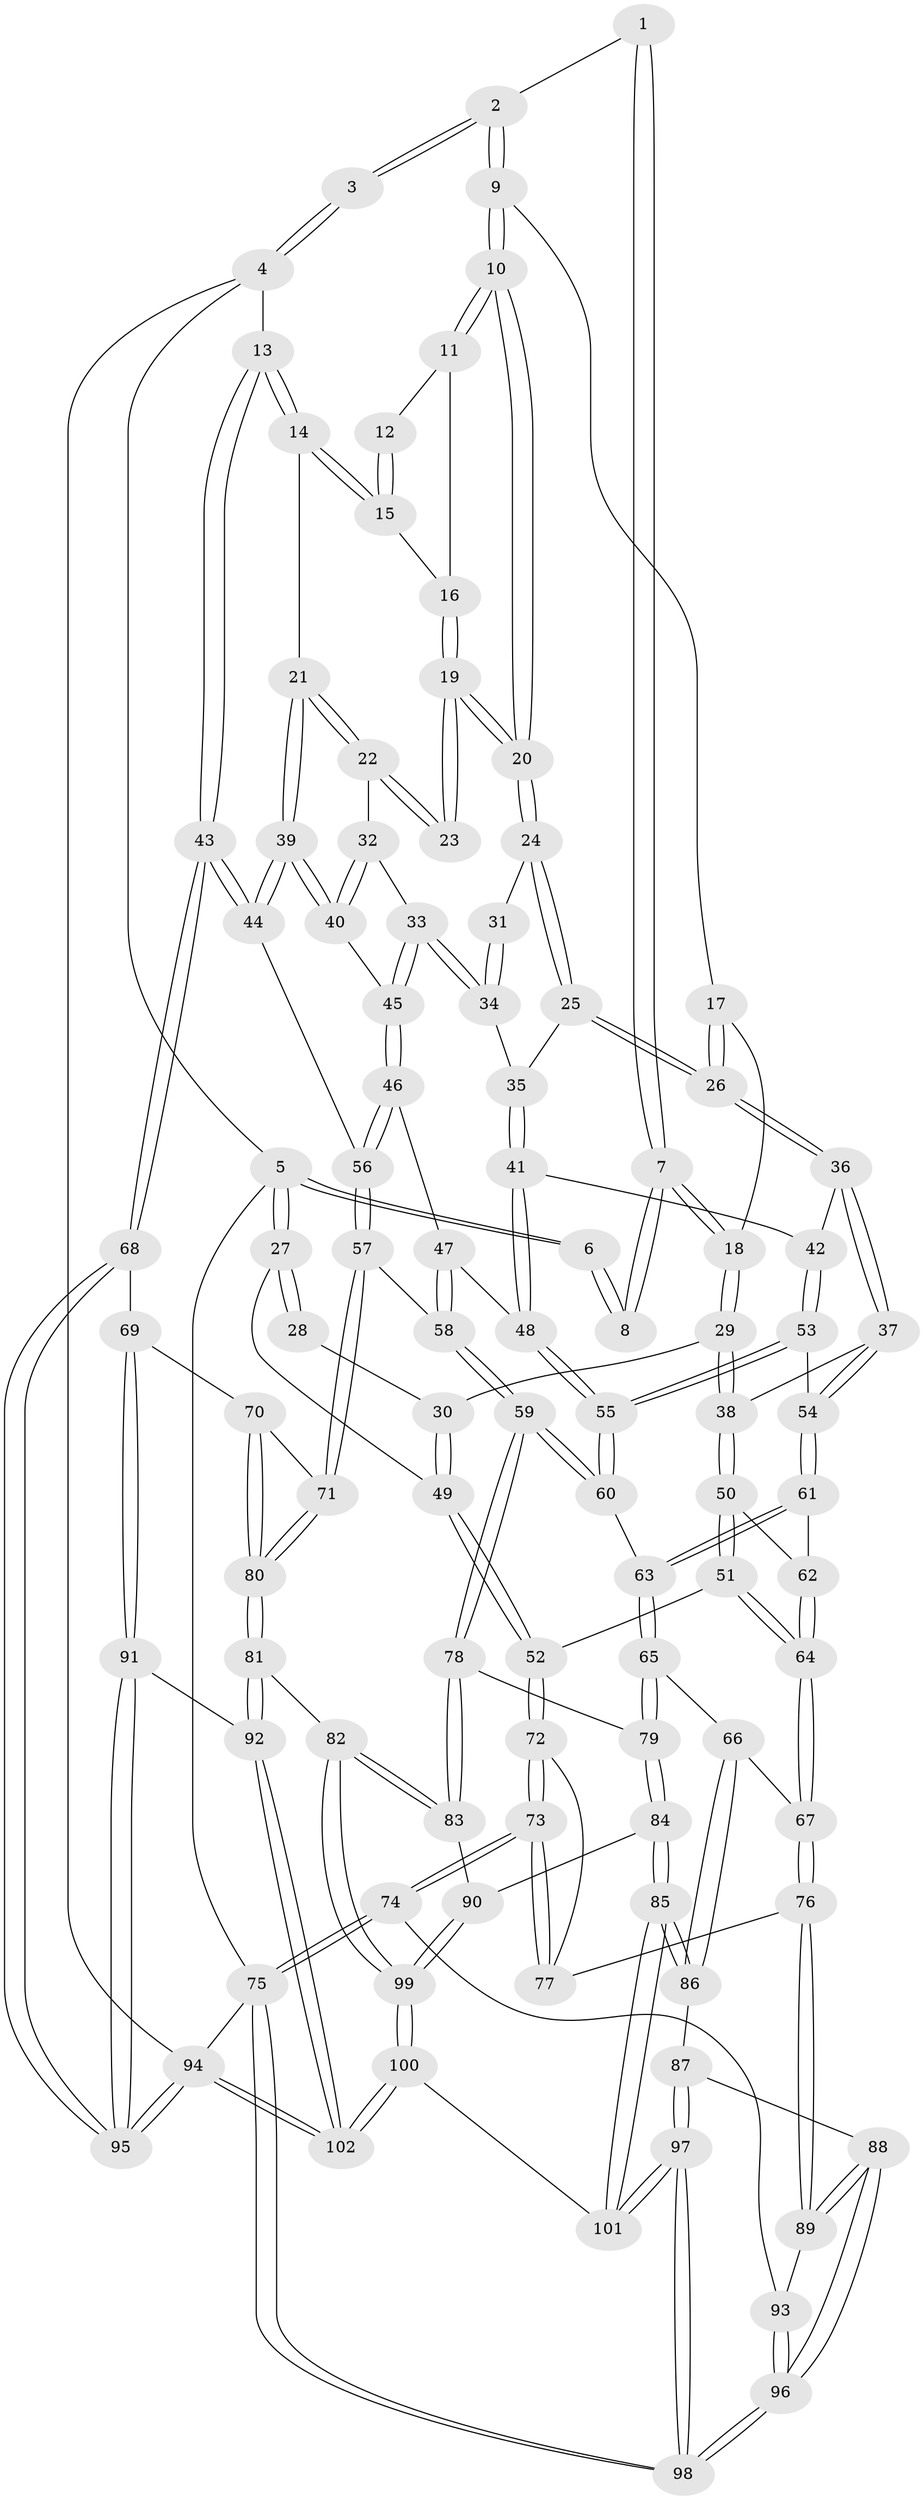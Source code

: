 // coarse degree distribution, {3: 0.5573770491803278, 4: 0.32786885245901637, 2: 0.08196721311475409, 5: 0.03278688524590164}
// Generated by graph-tools (version 1.1) at 2025/38/03/04/25 23:38:26]
// undirected, 102 vertices, 252 edges
graph export_dot {
  node [color=gray90,style=filled];
  1 [pos="+0.29489370067312715+0"];
  2 [pos="+0.49839967084595715+0"];
  3 [pos="+0.9241622038567738+0"];
  4 [pos="+1+0"];
  5 [pos="+0+0"];
  6 [pos="+0+0"];
  7 [pos="+0.17982935356352064+0.1323882384880309"];
  8 [pos="+0.12959965953051047+0.12203642246049985"];
  9 [pos="+0.5027783762076354+0"];
  10 [pos="+0.5630819094446948+0.04056969694203798"];
  11 [pos="+0.7428196583171729+0.06422156240991357"];
  12 [pos="+0.8472570571634462+0"];
  13 [pos="+1+0.06253448856950757"];
  14 [pos="+0.9798131999750049+0.1791573542684178"];
  15 [pos="+0.8602979822139695+0.07605655527156067"];
  16 [pos="+0.7853835182657658+0.09563974321096612"];
  17 [pos="+0.3228891084869965+0.10093873653904331"];
  18 [pos="+0.22048137121842498+0.16269822503258255"];
  19 [pos="+0.7849561804277867+0.13881087149792548"];
  20 [pos="+0.5677414823326621+0.11464520166955773"];
  21 [pos="+0.9381982971790866+0.21349395231715423"];
  22 [pos="+0.8064568398699719+0.21659094216733613"];
  23 [pos="+0.793218760289043+0.2056134655797349"];
  24 [pos="+0.5677634118294371+0.11535356347994935"];
  25 [pos="+0.551895830300786+0.1701614884864495"];
  26 [pos="+0.4580130616905309+0.27874115667227484"];
  27 [pos="+0+0.07408011423963817"];
  28 [pos="+0.12227784940196507+0.1242573438762376"];
  29 [pos="+0.253651123752079+0.3046783708775871"];
  30 [pos="+0.038482219133222355+0.28594370874069047"];
  31 [pos="+0.7344302693392858+0.19616497388638024"];
  32 [pos="+0.7760754903455952+0.280356754742281"];
  33 [pos="+0.6824418107333621+0.3050320854017064"];
  34 [pos="+0.6803378886734479+0.30308582691502167"];
  35 [pos="+0.6499914667568322+0.28650463873211357"];
  36 [pos="+0.4449847618802504+0.3014536829088985"];
  37 [pos="+0.2982422774693986+0.3455487368263405"];
  38 [pos="+0.27968404692875315+0.34480176954257985"];
  39 [pos="+0.8952105393129218+0.41255063623652444"];
  40 [pos="+0.8059067315802891+0.3731146666702847"];
  41 [pos="+0.5689634149616878+0.3985150086373534"];
  42 [pos="+0.48660926078437644+0.3538923336586218"];
  43 [pos="+1+0.6146589888065054"];
  44 [pos="+0.9239027895256138+0.478731224831135"];
  45 [pos="+0.6997012773839083+0.39804656155843066"];
  46 [pos="+0.6863092083732414+0.41903576785644725"];
  47 [pos="+0.6225829881749817+0.4268790969981445"];
  48 [pos="+0.597665189920233+0.4282782686228187"];
  49 [pos="+0+0.3977363927540012"];
  50 [pos="+0.2436543192439667+0.39558165406708906"];
  51 [pos="+0.08795324026633823+0.5233440238368097"];
  52 [pos="+0+0.45878108751669394"];
  53 [pos="+0.47022279807455275+0.5049646997986554"];
  54 [pos="+0.41192086217690205+0.5234298424108512"];
  55 [pos="+0.5593004325067951+0.5450450057563091"];
  56 [pos="+0.7540659040512931+0.5552231301691054"];
  57 [pos="+0.6984967374640526+0.6465617313043607"];
  58 [pos="+0.6947599621445051+0.6473556183477124"];
  59 [pos="+0.6784561594427612+0.6513798071203113"];
  60 [pos="+0.5887693447744579+0.6176840402691363"];
  61 [pos="+0.3872814983031183+0.5778690925554048"];
  62 [pos="+0.3296059731945544+0.5888509011707211"];
  63 [pos="+0.46930848013342474+0.6755420598262002"];
  64 [pos="+0.19599967585221398+0.705297791224075"];
  65 [pos="+0.4452840015251192+0.7296963404204337"];
  66 [pos="+0.28405211687129933+0.7540127581518257"];
  67 [pos="+0.19653684369885432+0.7111734965778032"];
  68 [pos="+1+0.6151987543545899"];
  69 [pos="+1+0.6566429302293822"];
  70 [pos="+0.929269604260921+0.6884622220884967"];
  71 [pos="+0.7653189533153367+0.6968743230610592"];
  72 [pos="+0+0.661497311996905"];
  73 [pos="+0+0.810753990357538"];
  74 [pos="+0+0.8463899652374254"];
  75 [pos="+0+1"];
  76 [pos="+0.1739203714595939+0.7397851174645711"];
  77 [pos="+0.14670538168516956+0.7389480226669656"];
  78 [pos="+0.6230978704320608+0.7992080686400064"];
  79 [pos="+0.47727061128068343+0.7928006657959218"];
  80 [pos="+0.80860127838415+0.8635308898898215"];
  81 [pos="+0.8133162898043227+0.9010310353891363"];
  82 [pos="+0.6867708901373366+0.8959158819067434"];
  83 [pos="+0.6320733375291993+0.8294167667134281"];
  84 [pos="+0.4631894771319654+0.8659553005099605"];
  85 [pos="+0.37619129286042013+0.9318315158783917"];
  86 [pos="+0.34366860602905813+0.8947701479360237"];
  87 [pos="+0.2184831961256947+0.9102797241163172"];
  88 [pos="+0.18066377505878103+0.8738030471887501"];
  89 [pos="+0.15211511221445517+0.7938490415947914"];
  90 [pos="+0.5297869894041946+0.9081141804226879"];
  91 [pos="+0.8380098397227014+0.9062713932201891"];
  92 [pos="+0.8274372329260458+0.9127188610264617"];
  93 [pos="+0.06884502576148907+0.8543256110631829"];
  94 [pos="+1+1"];
  95 [pos="+1+0.8572724143605432"];
  96 [pos="+0.06857145486950202+1"];
  97 [pos="+0.3028965575601217+1"];
  98 [pos="+0.03229474855469755+1"];
  99 [pos="+0.5830396506089801+1"];
  100 [pos="+0.5467826018004959+1"];
  101 [pos="+0.35537706726912466+1"];
  102 [pos="+0.9498443890357635+1"];
  1 -- 2;
  1 -- 7;
  1 -- 7;
  2 -- 3;
  2 -- 3;
  2 -- 9;
  2 -- 9;
  3 -- 4;
  3 -- 4;
  4 -- 5;
  4 -- 13;
  4 -- 94;
  5 -- 6;
  5 -- 6;
  5 -- 27;
  5 -- 27;
  5 -- 75;
  6 -- 8;
  6 -- 8;
  7 -- 8;
  7 -- 8;
  7 -- 18;
  7 -- 18;
  9 -- 10;
  9 -- 10;
  9 -- 17;
  10 -- 11;
  10 -- 11;
  10 -- 20;
  10 -- 20;
  11 -- 12;
  11 -- 16;
  12 -- 15;
  12 -- 15;
  13 -- 14;
  13 -- 14;
  13 -- 43;
  13 -- 43;
  14 -- 15;
  14 -- 15;
  14 -- 21;
  15 -- 16;
  16 -- 19;
  16 -- 19;
  17 -- 18;
  17 -- 26;
  17 -- 26;
  18 -- 29;
  18 -- 29;
  19 -- 20;
  19 -- 20;
  19 -- 23;
  19 -- 23;
  20 -- 24;
  20 -- 24;
  21 -- 22;
  21 -- 22;
  21 -- 39;
  21 -- 39;
  22 -- 23;
  22 -- 23;
  22 -- 32;
  24 -- 25;
  24 -- 25;
  24 -- 31;
  25 -- 26;
  25 -- 26;
  25 -- 35;
  26 -- 36;
  26 -- 36;
  27 -- 28;
  27 -- 28;
  27 -- 49;
  28 -- 30;
  29 -- 30;
  29 -- 38;
  29 -- 38;
  30 -- 49;
  30 -- 49;
  31 -- 34;
  31 -- 34;
  32 -- 33;
  32 -- 40;
  32 -- 40;
  33 -- 34;
  33 -- 34;
  33 -- 45;
  33 -- 45;
  34 -- 35;
  35 -- 41;
  35 -- 41;
  36 -- 37;
  36 -- 37;
  36 -- 42;
  37 -- 38;
  37 -- 54;
  37 -- 54;
  38 -- 50;
  38 -- 50;
  39 -- 40;
  39 -- 40;
  39 -- 44;
  39 -- 44;
  40 -- 45;
  41 -- 42;
  41 -- 48;
  41 -- 48;
  42 -- 53;
  42 -- 53;
  43 -- 44;
  43 -- 44;
  43 -- 68;
  43 -- 68;
  44 -- 56;
  45 -- 46;
  45 -- 46;
  46 -- 47;
  46 -- 56;
  46 -- 56;
  47 -- 48;
  47 -- 58;
  47 -- 58;
  48 -- 55;
  48 -- 55;
  49 -- 52;
  49 -- 52;
  50 -- 51;
  50 -- 51;
  50 -- 62;
  51 -- 52;
  51 -- 64;
  51 -- 64;
  52 -- 72;
  52 -- 72;
  53 -- 54;
  53 -- 55;
  53 -- 55;
  54 -- 61;
  54 -- 61;
  55 -- 60;
  55 -- 60;
  56 -- 57;
  56 -- 57;
  57 -- 58;
  57 -- 71;
  57 -- 71;
  58 -- 59;
  58 -- 59;
  59 -- 60;
  59 -- 60;
  59 -- 78;
  59 -- 78;
  60 -- 63;
  61 -- 62;
  61 -- 63;
  61 -- 63;
  62 -- 64;
  62 -- 64;
  63 -- 65;
  63 -- 65;
  64 -- 67;
  64 -- 67;
  65 -- 66;
  65 -- 79;
  65 -- 79;
  66 -- 67;
  66 -- 86;
  66 -- 86;
  67 -- 76;
  67 -- 76;
  68 -- 69;
  68 -- 95;
  68 -- 95;
  69 -- 70;
  69 -- 91;
  69 -- 91;
  70 -- 71;
  70 -- 80;
  70 -- 80;
  71 -- 80;
  71 -- 80;
  72 -- 73;
  72 -- 73;
  72 -- 77;
  73 -- 74;
  73 -- 74;
  73 -- 77;
  73 -- 77;
  74 -- 75;
  74 -- 75;
  74 -- 93;
  75 -- 98;
  75 -- 98;
  75 -- 94;
  76 -- 77;
  76 -- 89;
  76 -- 89;
  78 -- 79;
  78 -- 83;
  78 -- 83;
  79 -- 84;
  79 -- 84;
  80 -- 81;
  80 -- 81;
  81 -- 82;
  81 -- 92;
  81 -- 92;
  82 -- 83;
  82 -- 83;
  82 -- 99;
  82 -- 99;
  83 -- 90;
  84 -- 85;
  84 -- 85;
  84 -- 90;
  85 -- 86;
  85 -- 86;
  85 -- 101;
  85 -- 101;
  86 -- 87;
  87 -- 88;
  87 -- 97;
  87 -- 97;
  88 -- 89;
  88 -- 89;
  88 -- 96;
  88 -- 96;
  89 -- 93;
  90 -- 99;
  90 -- 99;
  91 -- 92;
  91 -- 95;
  91 -- 95;
  92 -- 102;
  92 -- 102;
  93 -- 96;
  93 -- 96;
  94 -- 95;
  94 -- 95;
  94 -- 102;
  94 -- 102;
  96 -- 98;
  96 -- 98;
  97 -- 98;
  97 -- 98;
  97 -- 101;
  97 -- 101;
  99 -- 100;
  99 -- 100;
  100 -- 101;
  100 -- 102;
  100 -- 102;
}
